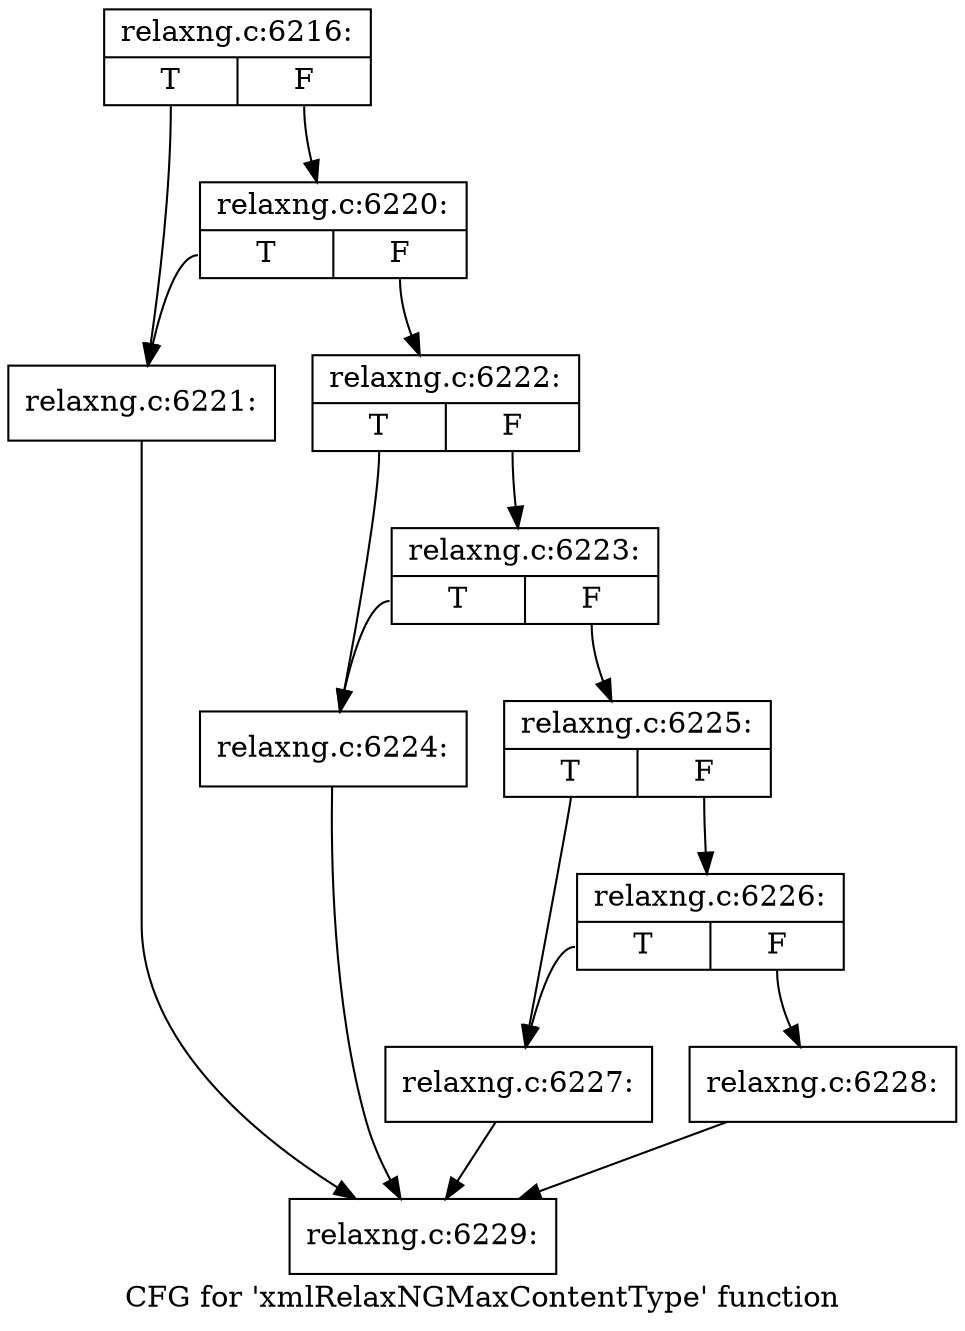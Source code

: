 digraph "CFG for 'xmlRelaxNGMaxContentType' function" {
	label="CFG for 'xmlRelaxNGMaxContentType' function";

	Node0x3e545f0 [shape=record,label="{relaxng.c:6216:|{<s0>T|<s1>F}}"];
	Node0x3e545f0:s0 -> Node0x3e54880;
	Node0x3e545f0:s1 -> Node0x3e54920;
	Node0x3e54920 [shape=record,label="{relaxng.c:6220:|{<s0>T|<s1>F}}"];
	Node0x3e54920:s0 -> Node0x3e54880;
	Node0x3e54920:s1 -> Node0x3e548d0;
	Node0x3e54880 [shape=record,label="{relaxng.c:6221:}"];
	Node0x3e54880 -> Node0x3e580a0;
	Node0x3e548d0 [shape=record,label="{relaxng.c:6222:|{<s0>T|<s1>F}}"];
	Node0x3e548d0:s0 -> Node0x3e5bda0;
	Node0x3e548d0:s1 -> Node0x3e5be40;
	Node0x3e5be40 [shape=record,label="{relaxng.c:6223:|{<s0>T|<s1>F}}"];
	Node0x3e5be40:s0 -> Node0x3e5bda0;
	Node0x3e5be40:s1 -> Node0x3e5bdf0;
	Node0x3e5bda0 [shape=record,label="{relaxng.c:6224:}"];
	Node0x3e5bda0 -> Node0x3e580a0;
	Node0x3e5bdf0 [shape=record,label="{relaxng.c:6225:|{<s0>T|<s1>F}}"];
	Node0x3e5bdf0:s0 -> Node0x3e5c530;
	Node0x3e5bdf0:s1 -> Node0x3e5c5d0;
	Node0x3e5c5d0 [shape=record,label="{relaxng.c:6226:|{<s0>T|<s1>F}}"];
	Node0x3e5c5d0:s0 -> Node0x3e5c530;
	Node0x3e5c5d0:s1 -> Node0x3e5c580;
	Node0x3e5c530 [shape=record,label="{relaxng.c:6227:}"];
	Node0x3e5c530 -> Node0x3e580a0;
	Node0x3e5c580 [shape=record,label="{relaxng.c:6228:}"];
	Node0x3e5c580 -> Node0x3e580a0;
	Node0x3e580a0 [shape=record,label="{relaxng.c:6229:}"];
}
